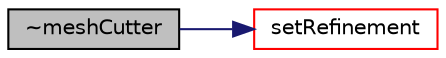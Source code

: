 digraph "~meshCutter"
{
  bgcolor="transparent";
  edge [fontname="Helvetica",fontsize="10",labelfontname="Helvetica",labelfontsize="10"];
  node [fontname="Helvetica",fontsize="10",shape=record];
  rankdir="LR";
  Node1 [label="~meshCutter",height=0.2,width=0.4,color="black", fillcolor="grey75", style="filled", fontcolor="black"];
  Node1 -> Node2 [color="midnightblue",fontsize="10",style="solid",fontname="Helvetica"];
  Node2 [label="setRefinement",height=0.2,width=0.4,color="red",URL="$a01502.html#ad6964ecaeb84631835d8a4e51bf706bb",tooltip="Do actual cutting with cut description. Inserts mesh changes. "];
}
